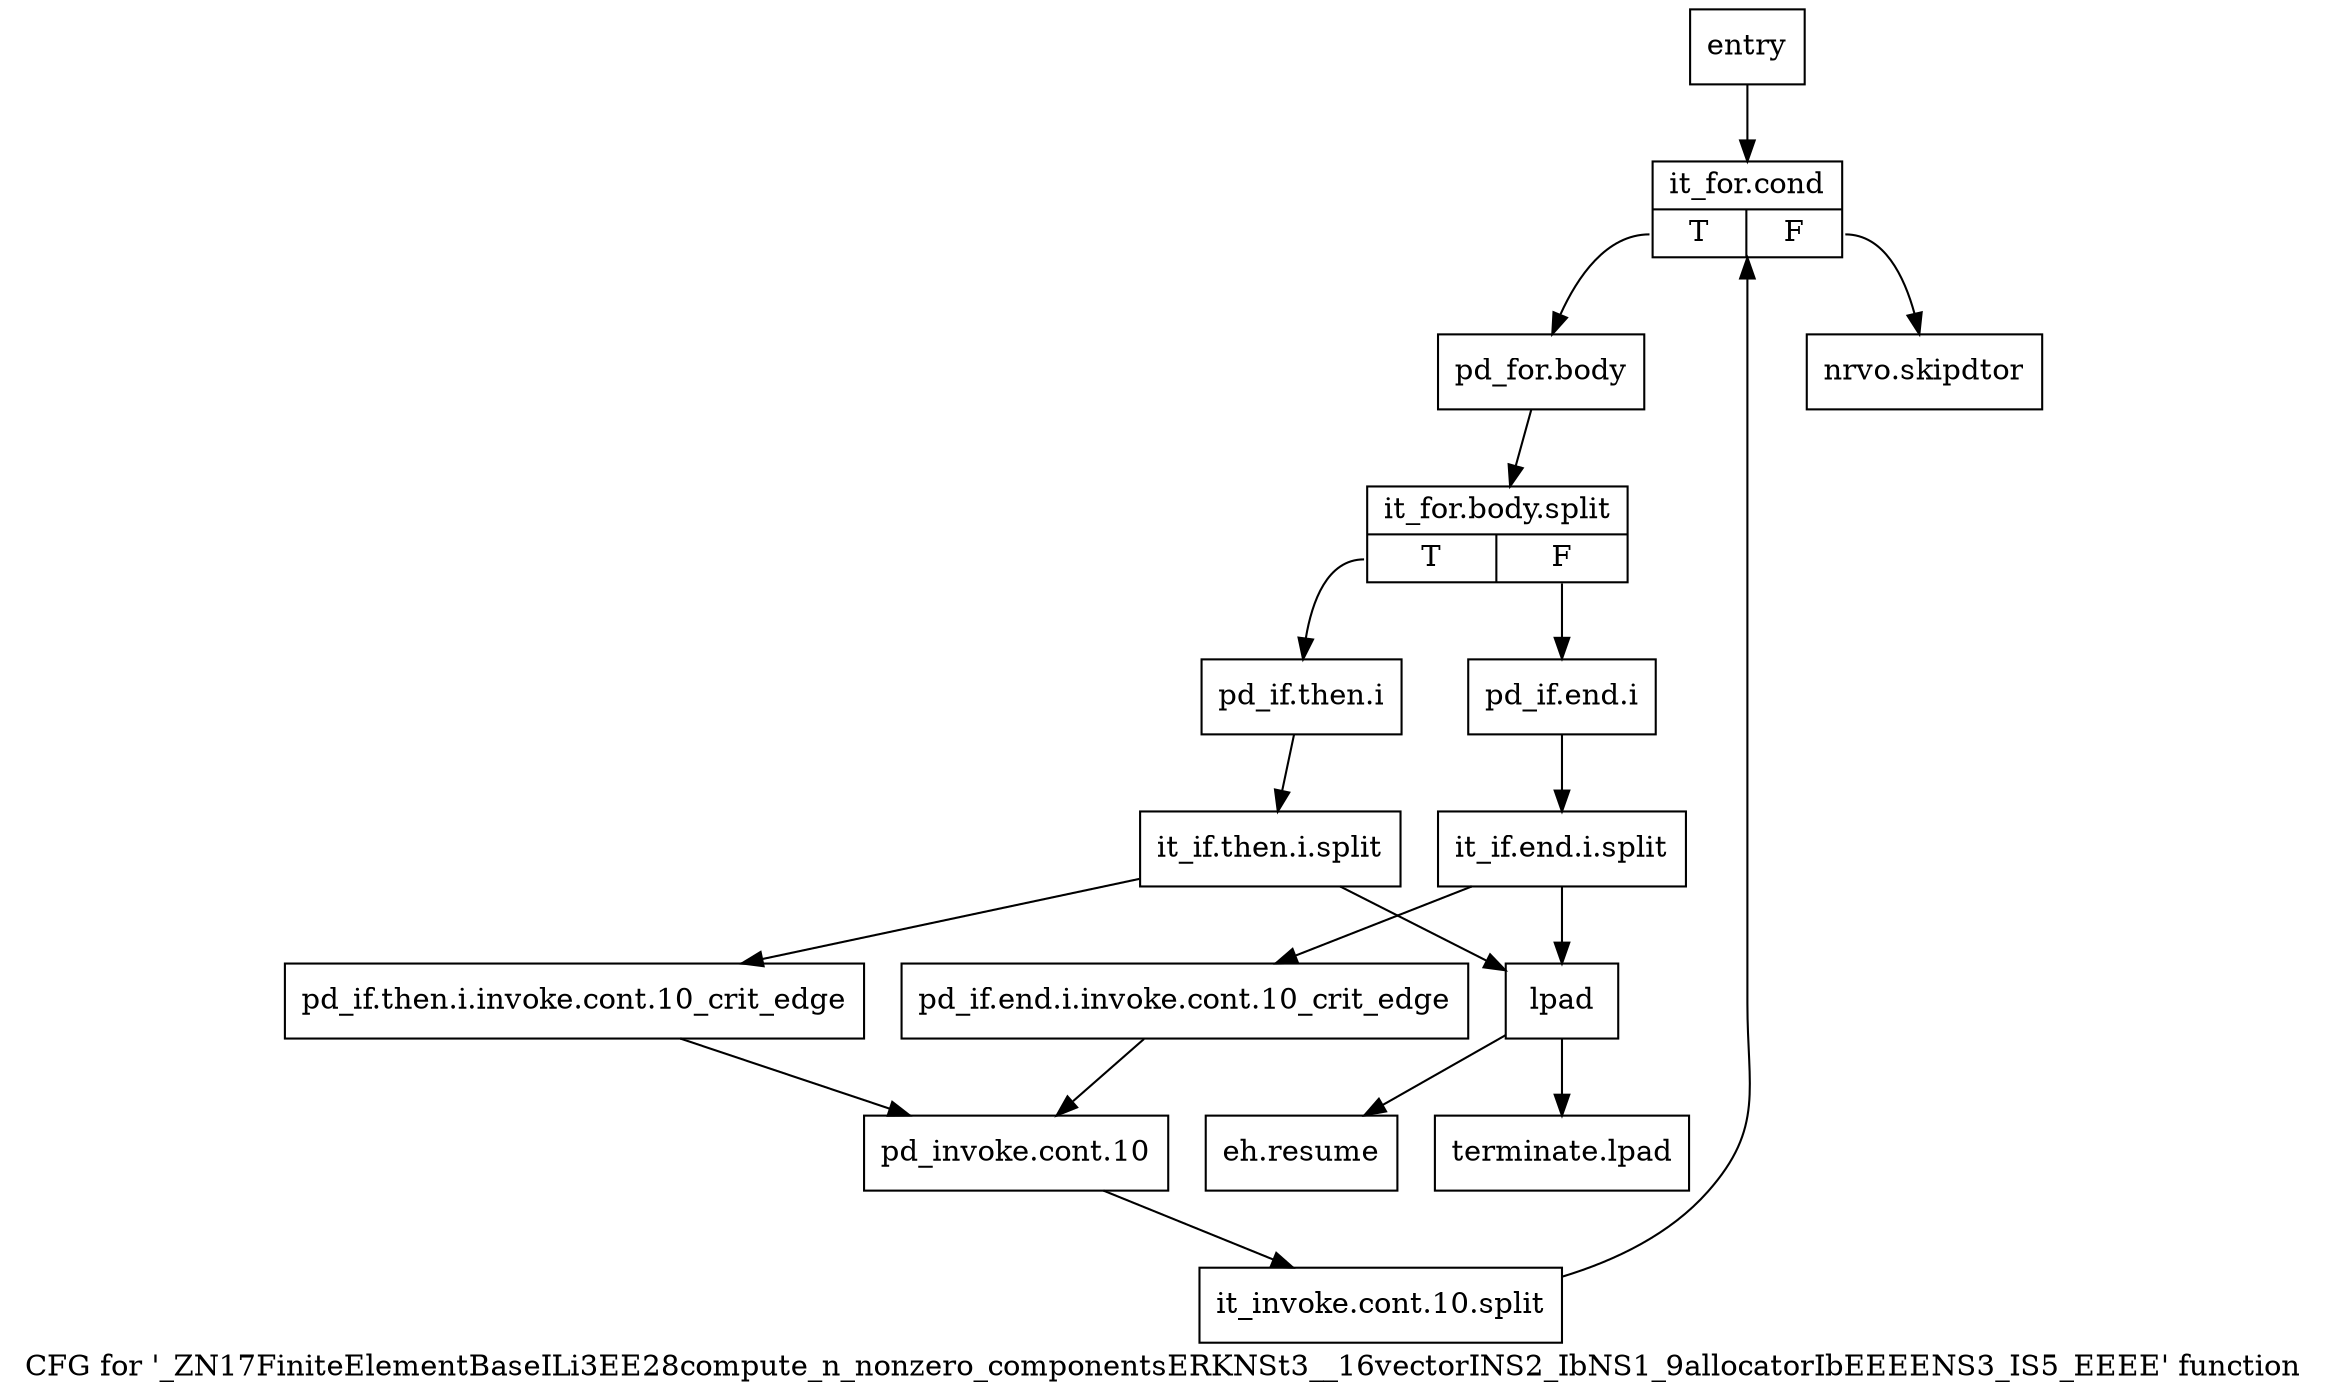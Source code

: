 digraph "CFG for '_ZN17FiniteElementBaseILi3EE28compute_n_nonzero_componentsERKNSt3__16vectorINS2_IbNS1_9allocatorIbEEEENS3_IS5_EEEE' function" {
	label="CFG for '_ZN17FiniteElementBaseILi3EE28compute_n_nonzero_componentsERKNSt3__16vectorINS2_IbNS1_9allocatorIbEEEENS3_IS5_EEEE' function";

	Node0x4d826e0 [shape=record,label="{entry}"];
	Node0x4d826e0 -> Node0x4d82730;
	Node0x4d82730 [shape=record,label="{it_for.cond|{<s0>T|<s1>F}}"];
	Node0x4d82730:s0 -> Node0x4d82780;
	Node0x4d82730:s1 -> Node0x4d92c90;
	Node0x4d82780 [shape=record,label="{pd_for.body}"];
	Node0x4d82780 -> Node0xa3b6c40;
	Node0xa3b6c40 [shape=record,label="{it_for.body.split|{<s0>T|<s1>F}}"];
	Node0xa3b6c40:s0 -> Node0x4d827d0;
	Node0xa3b6c40:s1 -> Node0x4d82870;
	Node0x4d827d0 [shape=record,label="{pd_if.then.i}"];
	Node0x4d827d0 -> Node0xa3b6a10;
	Node0xa3b6a10 [shape=record,label="{it_if.then.i.split}"];
	Node0xa3b6a10 -> Node0x4d82820;
	Node0xa3b6a10 -> Node0x4d92c40;
	Node0x4d82820 [shape=record,label="{pd_if.then.i.invoke.cont.10_crit_edge}"];
	Node0x4d82820 -> Node0x4d92bf0;
	Node0x4d82870 [shape=record,label="{pd_if.end.i}"];
	Node0x4d82870 -> Node0xa3b6c90;
	Node0xa3b6c90 [shape=record,label="{it_if.end.i.split}"];
	Node0xa3b6c90 -> Node0x4d92ba0;
	Node0xa3b6c90 -> Node0x4d92c40;
	Node0x4d92ba0 [shape=record,label="{pd_if.end.i.invoke.cont.10_crit_edge}"];
	Node0x4d92ba0 -> Node0x4d92bf0;
	Node0x4d92bf0 [shape=record,label="{pd_invoke.cont.10}"];
	Node0x4d92bf0 -> Node0xa3fe1d0;
	Node0xa3fe1d0 [shape=record,label="{it_invoke.cont.10.split}"];
	Node0xa3fe1d0 -> Node0x4d82730;
	Node0x4d92c40 [shape=record,label="{lpad}"];
	Node0x4d92c40 -> Node0x4d92ce0;
	Node0x4d92c40 -> Node0x4d92d30;
	Node0x4d92c90 [shape=record,label="{nrvo.skipdtor}"];
	Node0x4d92ce0 [shape=record,label="{eh.resume}"];
	Node0x4d92d30 [shape=record,label="{terminate.lpad}"];
}
